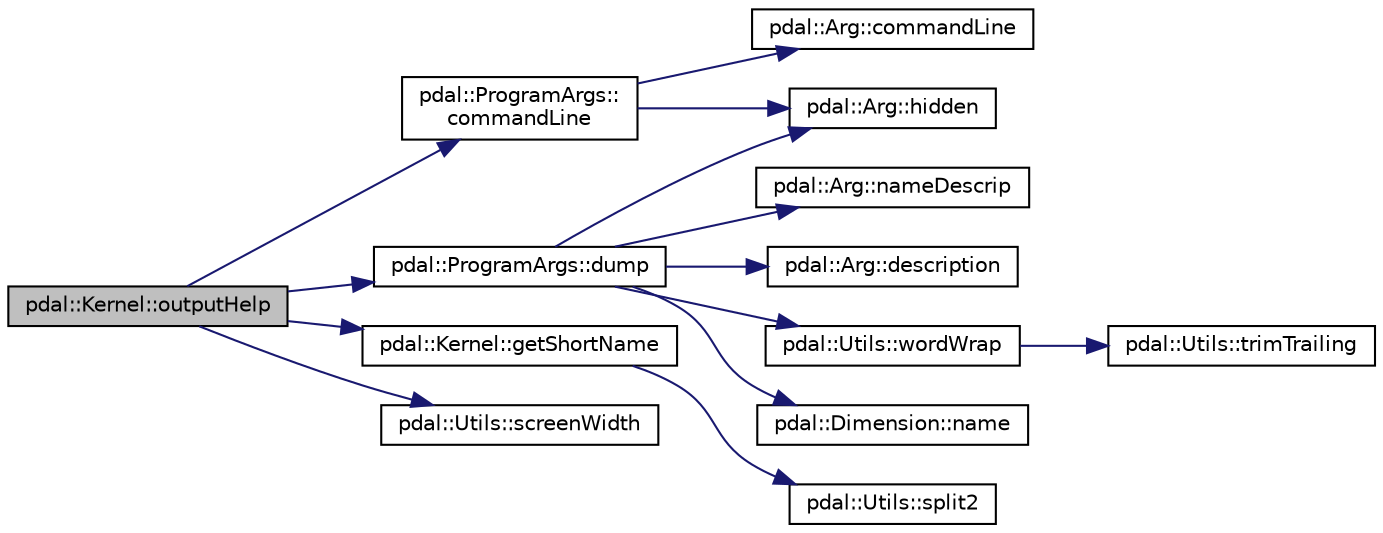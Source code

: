 digraph "pdal::Kernel::outputHelp"
{
  edge [fontname="Helvetica",fontsize="10",labelfontname="Helvetica",labelfontsize="10"];
  node [fontname="Helvetica",fontsize="10",shape=record];
  rankdir="LR";
  Node1 [label="pdal::Kernel::outputHelp",height=0.2,width=0.4,color="black", fillcolor="grey75", style="filled", fontcolor="black"];
  Node1 -> Node2 [color="midnightblue",fontsize="10",style="solid",fontname="Helvetica"];
  Node2 [label="pdal::ProgramArgs::\lcommandLine",height=0.2,width=0.4,color="black", fillcolor="white", style="filled",URL="$classpdal_1_1ProgramArgs.html#a2edde7bdd6035cd449d94478a985f33f"];
  Node2 -> Node3 [color="midnightblue",fontsize="10",style="solid",fontname="Helvetica"];
  Node3 [label="pdal::Arg::hidden",height=0.2,width=0.4,color="black", fillcolor="white", style="filled",URL="$classpdal_1_1Arg.html#a04d4397190ffe54f705dc746568a99c8"];
  Node2 -> Node4 [color="midnightblue",fontsize="10",style="solid",fontname="Helvetica"];
  Node4 [label="pdal::Arg::commandLine",height=0.2,width=0.4,color="black", fillcolor="white", style="filled",URL="$classpdal_1_1Arg.html#aa8fe22fa454e6ec15b3d6f588d4e6449"];
  Node1 -> Node5 [color="midnightblue",fontsize="10",style="solid",fontname="Helvetica"];
  Node5 [label="pdal::ProgramArgs::dump",height=0.2,width=0.4,color="black", fillcolor="white", style="filled",URL="$classpdal_1_1ProgramArgs.html#a735375940de6cf77c210986dbadb5ae2"];
  Node5 -> Node3 [color="midnightblue",fontsize="10",style="solid",fontname="Helvetica"];
  Node5 -> Node6 [color="midnightblue",fontsize="10",style="solid",fontname="Helvetica"];
  Node6 [label="pdal::Arg::nameDescrip",height=0.2,width=0.4,color="black", fillcolor="white", style="filled",URL="$classpdal_1_1Arg.html#aed1a5d82948beeb7c7edae502fc48153"];
  Node5 -> Node7 [color="midnightblue",fontsize="10",style="solid",fontname="Helvetica"];
  Node7 [label="pdal::Arg::description",height=0.2,width=0.4,color="black", fillcolor="white", style="filled",URL="$classpdal_1_1Arg.html#a3018ba91f8251d33c1c41fc28406dcb1"];
  Node5 -> Node8 [color="midnightblue",fontsize="10",style="solid",fontname="Helvetica"];
  Node8 [label="pdal::Utils::wordWrap",height=0.2,width=0.4,color="black", fillcolor="white", style="filled",URL="$namespacepdal_1_1Utils.html#aa378eb082b365411cba12fa0d72d0fa9"];
  Node8 -> Node9 [color="midnightblue",fontsize="10",style="solid",fontname="Helvetica"];
  Node9 [label="pdal::Utils::trimTrailing",height=0.2,width=0.4,color="black", fillcolor="white", style="filled",URL="$namespacepdal_1_1Utils.html#afed0ad4146baafd1973c85e1508ade73"];
  Node5 -> Node10 [color="midnightblue",fontsize="10",style="solid",fontname="Helvetica"];
  Node10 [label="pdal::Dimension::name",height=0.2,width=0.4,color="black", fillcolor="white", style="filled",URL="$namespacepdal_1_1Dimension.html#af3176b0b7e6b4be000317846cf7c2718"];
  Node1 -> Node11 [color="midnightblue",fontsize="10",style="solid",fontname="Helvetica"];
  Node11 [label="pdal::Kernel::getShortName",height=0.2,width=0.4,color="black", fillcolor="white", style="filled",URL="$classpdal_1_1Kernel.html#ad18c5166ac0a263870a529264f23c942"];
  Node11 -> Node12 [color="midnightblue",fontsize="10",style="solid",fontname="Helvetica"];
  Node12 [label="pdal::Utils::split2",height=0.2,width=0.4,color="black", fillcolor="white", style="filled",URL="$namespacepdal_1_1Utils.html#a6ae33c6d7b4eb4bcae6ec17fb8cc04fc"];
  Node1 -> Node13 [color="midnightblue",fontsize="10",style="solid",fontname="Helvetica"];
  Node13 [label="pdal::Utils::screenWidth",height=0.2,width=0.4,color="black", fillcolor="white", style="filled",URL="$namespacepdal_1_1Utils.html#aee17eefb452039219cd761523ec99bed"];
}
